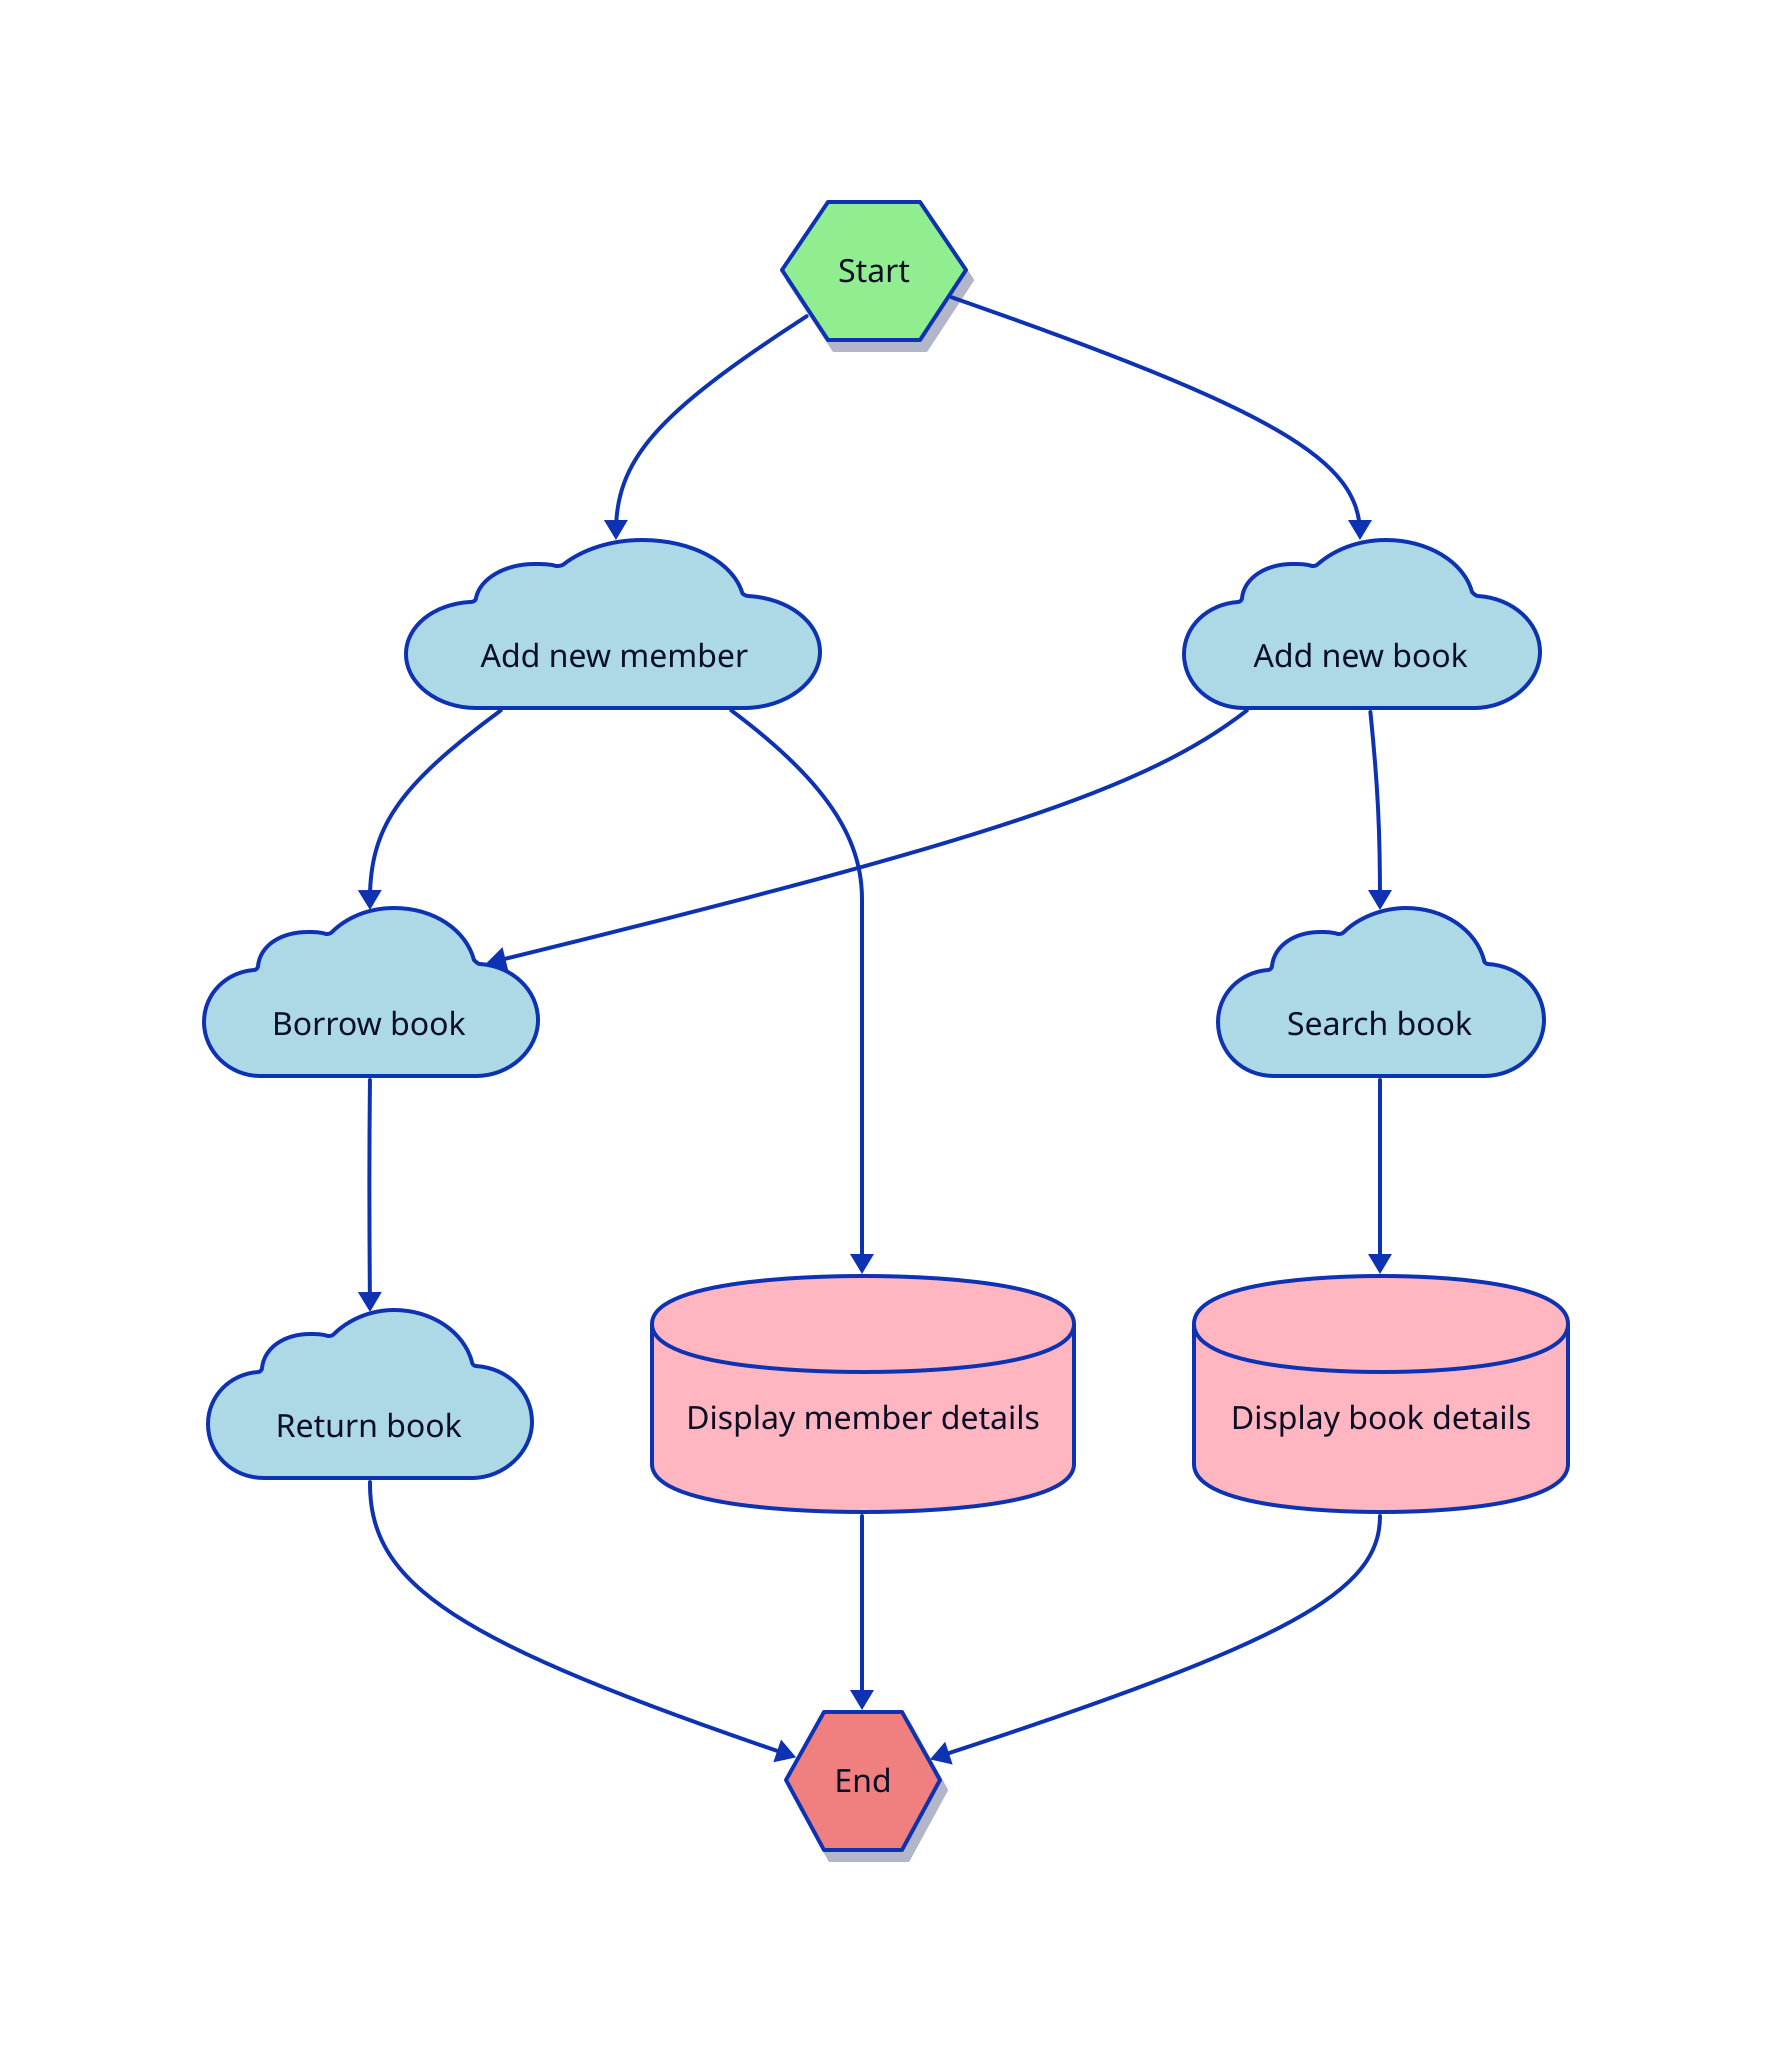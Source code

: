 direction: down

start: "Start" {
  shape: hexagon
  style: {
    fill: lightgreen
    shadow: true
  }
}

add_member: "Add new member" {
  shape: cloud
  style: {
    fill: lightblue
  }
}

add_book: "Add new book" {
  shape: cloud
  style: {
    fill: lightblue
  }
}

borrow_book: "Borrow book" {
  shape: cloud
  style: {
    fill: lightblue
  }
}

return_book: "Return book" {
  shape: cloud
  style: {
    fill: lightblue
  }
}

search_book: "Search book" {
  shape: cloud
  style: {
    fill: lightblue
  }
}

display_member: "Display member details" {
  shape: cylinder
  style: {
    fill: lightpink
  }
}

display_book: "Display book details" {
  shape: cylinder
  style: {
    fill: lightpink
  }
}

end: "End" {
  shape: hexagon
  style: {
    fill: lightcoral
    shadow: true
  }
}

start -> add_member
start -> add_book
add_member -> borrow_book
add_book -> borrow_book
borrow_book -> return_book
add_book -> search_book
search_book -> display_book
add_member -> display_member
return_book -> end
display_book -> end
display_member -> end